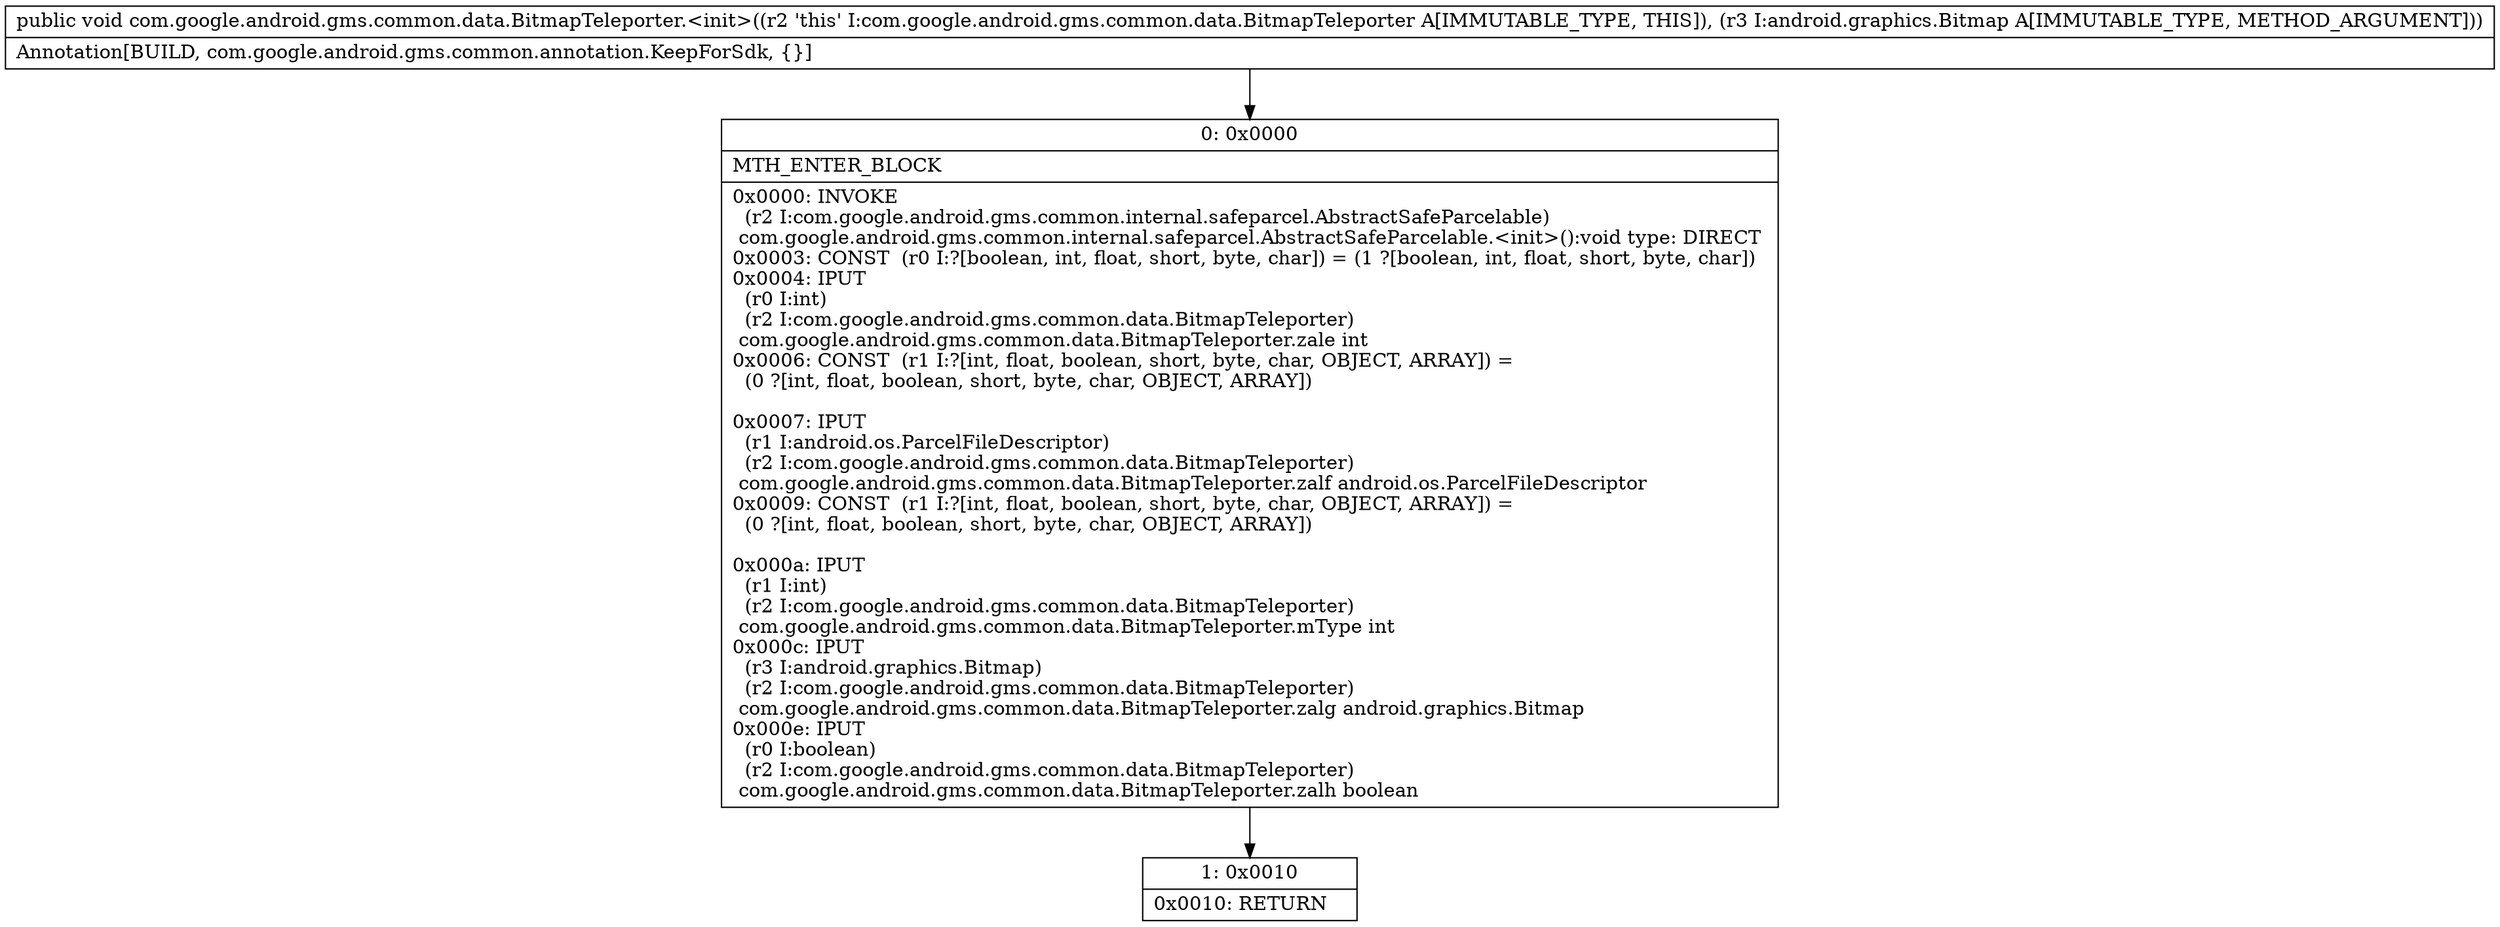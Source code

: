 digraph "CFG forcom.google.android.gms.common.data.BitmapTeleporter.\<init\>(Landroid\/graphics\/Bitmap;)V" {
Node_0 [shape=record,label="{0\:\ 0x0000|MTH_ENTER_BLOCK\l|0x0000: INVOKE  \l  (r2 I:com.google.android.gms.common.internal.safeparcel.AbstractSafeParcelable)\l com.google.android.gms.common.internal.safeparcel.AbstractSafeParcelable.\<init\>():void type: DIRECT \l0x0003: CONST  (r0 I:?[boolean, int, float, short, byte, char]) = (1 ?[boolean, int, float, short, byte, char]) \l0x0004: IPUT  \l  (r0 I:int)\l  (r2 I:com.google.android.gms.common.data.BitmapTeleporter)\l com.google.android.gms.common.data.BitmapTeleporter.zale int \l0x0006: CONST  (r1 I:?[int, float, boolean, short, byte, char, OBJECT, ARRAY]) = \l  (0 ?[int, float, boolean, short, byte, char, OBJECT, ARRAY])\l \l0x0007: IPUT  \l  (r1 I:android.os.ParcelFileDescriptor)\l  (r2 I:com.google.android.gms.common.data.BitmapTeleporter)\l com.google.android.gms.common.data.BitmapTeleporter.zalf android.os.ParcelFileDescriptor \l0x0009: CONST  (r1 I:?[int, float, boolean, short, byte, char, OBJECT, ARRAY]) = \l  (0 ?[int, float, boolean, short, byte, char, OBJECT, ARRAY])\l \l0x000a: IPUT  \l  (r1 I:int)\l  (r2 I:com.google.android.gms.common.data.BitmapTeleporter)\l com.google.android.gms.common.data.BitmapTeleporter.mType int \l0x000c: IPUT  \l  (r3 I:android.graphics.Bitmap)\l  (r2 I:com.google.android.gms.common.data.BitmapTeleporter)\l com.google.android.gms.common.data.BitmapTeleporter.zalg android.graphics.Bitmap \l0x000e: IPUT  \l  (r0 I:boolean)\l  (r2 I:com.google.android.gms.common.data.BitmapTeleporter)\l com.google.android.gms.common.data.BitmapTeleporter.zalh boolean \l}"];
Node_1 [shape=record,label="{1\:\ 0x0010|0x0010: RETURN   \l}"];
MethodNode[shape=record,label="{public void com.google.android.gms.common.data.BitmapTeleporter.\<init\>((r2 'this' I:com.google.android.gms.common.data.BitmapTeleporter A[IMMUTABLE_TYPE, THIS]), (r3 I:android.graphics.Bitmap A[IMMUTABLE_TYPE, METHOD_ARGUMENT]))  | Annotation[BUILD, com.google.android.gms.common.annotation.KeepForSdk, \{\}]\l}"];
MethodNode -> Node_0;
Node_0 -> Node_1;
}

